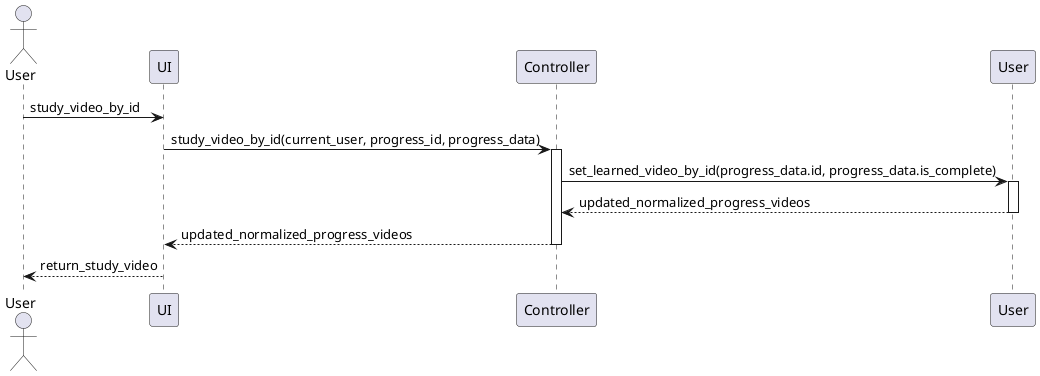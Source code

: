 @startuml Study Video By Id
actor "User" as UserActor

participant "UI" as Server
participant Controller
participant "User" as UserClass

UserActor -> Server: study_video_by_id
Server -> Controller: study_video_by_id(current_user, progress_id, progress_data)
activate Controller
Controller -> UserClass: set_learned_video_by_id(progress_data.id, progress_data.is_complete)
activate UserClass
UserClass --> Controller: updated_normalized_progress_videos
deactivate UserClass
Controller --> Server: updated_normalized_progress_videos
deactivate Controller

Server --> UserActor: return_study_video

@enduml
